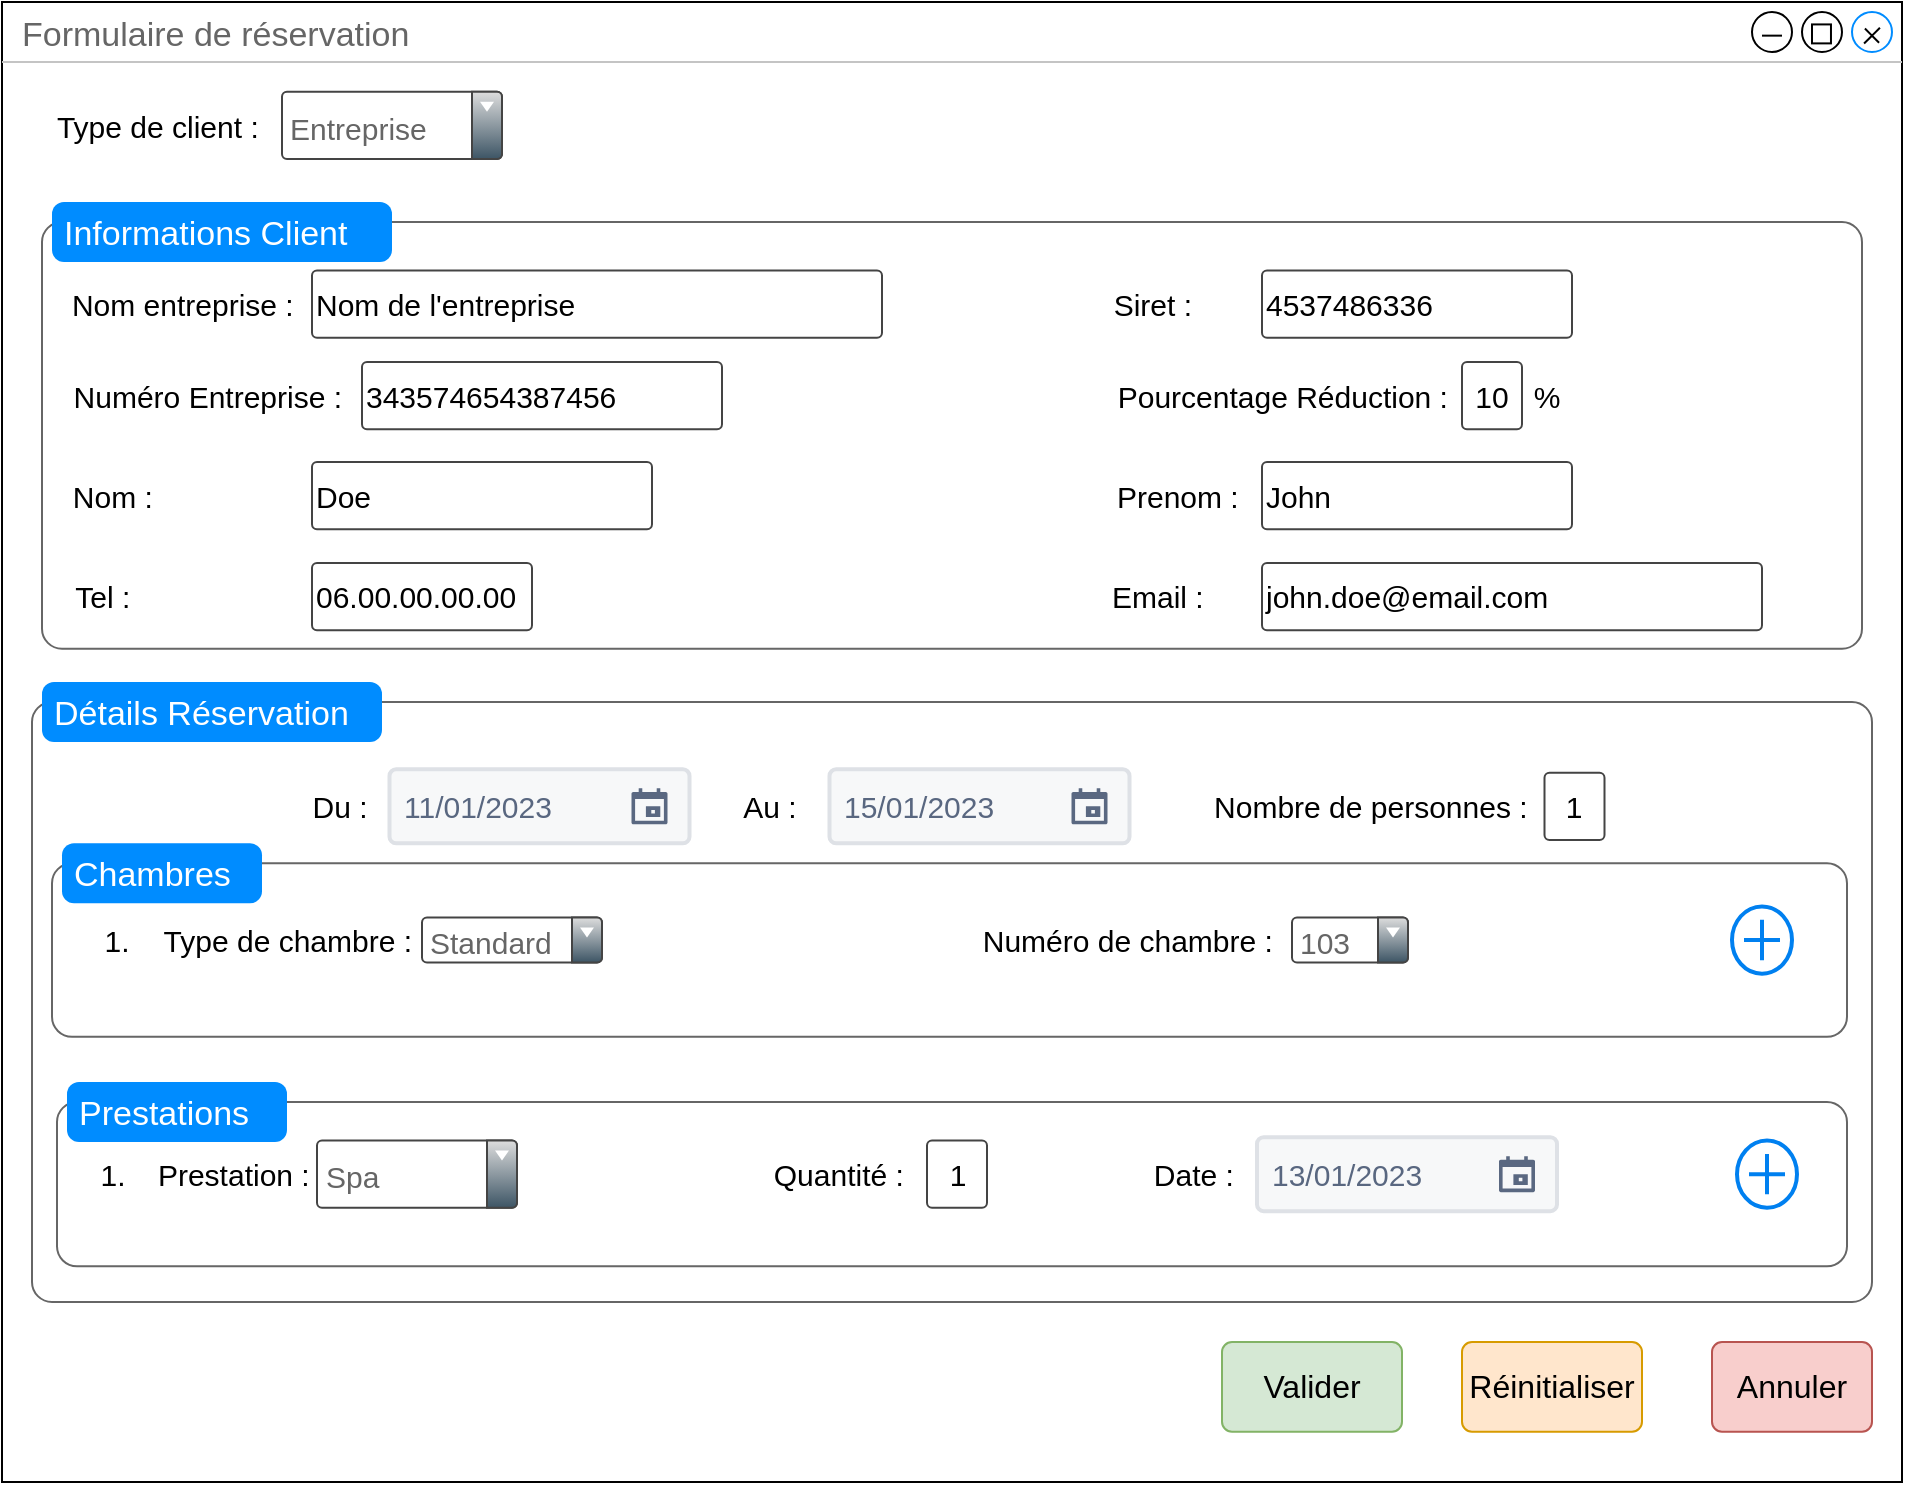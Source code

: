 <mxfile version="13.9.9" type="device"><diagram name="Page-1" id="03018318-947c-dd8e-b7a3-06fadd420f32"><mxGraphModel dx="1086" dy="806" grid="1" gridSize="10" guides="1" tooltips="1" connect="1" arrows="1" fold="1" page="1" pageScale="1" pageWidth="1100" pageHeight="850" background="#ffffff" math="0" shadow="0"><root><mxCell id="0"/><mxCell id="1" parent="0"/><mxCell id="r4gSKeEDEo47tpmT_UQy-6" value="" style="group;fontSize=12;sketch=0;" parent="1" vertex="1" connectable="0"><mxGeometry x="60" y="20" width="950" height="740" as="geometry"/></mxCell><mxCell id="r4gSKeEDEo47tpmT_UQy-1" value="Formulaire de réservation" style="strokeWidth=1;shadow=0;dashed=0;align=center;html=1;shape=mxgraph.mockup.containers.window;align=left;verticalAlign=top;spacingLeft=8;strokeColor2=#008cff;strokeColor3=#c4c4c4;fontColor=#666666;mainText=;fontSize=17;labelBackgroundColor=none;sketch=0;" parent="r4gSKeEDEo47tpmT_UQy-6" vertex="1"><mxGeometry width="950" height="740" as="geometry"/></mxCell><mxCell id="r4gSKeEDEo47tpmT_UQy-5" value="" style="shape=cross;whiteSpace=wrap;html=1;fillColor=#000000;rotation=45;size=0;sketch=0;" parent="r4gSKeEDEo47tpmT_UQy-6" vertex="1"><mxGeometry x="930" y="11.212" width="10" height="11.212" as="geometry"/></mxCell><mxCell id="r4gSKeEDEo47tpmT_UQy-7" value="" style="line;strokeWidth=1;html=1;fillColor=#000000;sketch=0;" parent="r4gSKeEDEo47tpmT_UQy-6" vertex="1"><mxGeometry x="880" y="11.212" width="10" height="11.212" as="geometry"/></mxCell><mxCell id="r4gSKeEDEo47tpmT_UQy-8" value="" style="whiteSpace=wrap;html=1;aspect=fixed;sketch=0;strokeWidth=1;fillColor=none;" parent="r4gSKeEDEo47tpmT_UQy-6" vertex="1"><mxGeometry x="905" y="11.212" width="9.487" height="9.487" as="geometry"/></mxCell><mxCell id="r4gSKeEDEo47tpmT_UQy-14" value="" style="shape=mxgraph.mockup.containers.marginRect;rectMarginTop=10;strokeColor=#666666;strokeWidth=1;dashed=0;rounded=1;arcSize=5;recursiveResize=0;sketch=0;fillColor=none;" parent="r4gSKeEDEo47tpmT_UQy-6" vertex="1"><mxGeometry x="20" y="100.001" width="910" height="223.376" as="geometry"/></mxCell><mxCell id="r4gSKeEDEo47tpmT_UQy-15" value="Informations Client" style="shape=rect;strokeColor=none;fillColor=#008cff;strokeWidth=1;dashed=0;rounded=1;arcSize=20;fontColor=#ffffff;fontSize=17;spacing=2;spacingTop=-2;align=left;autosize=1;spacingLeft=4;resizeWidth=0;resizeHeight=0;perimeter=none;sketch=0;" parent="r4gSKeEDEo47tpmT_UQy-14" vertex="1"><mxGeometry x="5" width="170" height="30" as="geometry"/></mxCell><mxCell id="7yi3wWNYiNqmUYu_t8sn-38" value="Numéro Entreprise :&amp;nbsp;" style="text;html=1;strokeColor=none;fillColor=none;align=center;verticalAlign=middle;whiteSpace=wrap;rounded=0;sketch=0;fontSize=15;" parent="r4gSKeEDEo47tpmT_UQy-14" vertex="1"><mxGeometry x="10" y="85.606" width="150" height="22.424" as="geometry"/></mxCell><mxCell id="7yi3wWNYiNqmUYu_t8sn-39" value="343574654387456" style="strokeWidth=1;html=1;shadow=0;dashed=0;shape=mxgraph.ios.iTextInput;strokeColor=#444444;buttonText=;fontSize=15;whiteSpace=wrap;align=left;sketch=0;gradientColor=none;fillColor=none;" parent="r4gSKeEDEo47tpmT_UQy-14" vertex="1"><mxGeometry x="160" y="80.0" width="180" height="33.636" as="geometry"/></mxCell><mxCell id="7yi3wWNYiNqmUYu_t8sn-40" value="Pourcentage Réduction :&amp;nbsp;" style="text;html=1;strokeColor=none;fillColor=none;align=center;verticalAlign=middle;whiteSpace=wrap;rounded=0;sketch=0;fontSize=15;" parent="r4gSKeEDEo47tpmT_UQy-14" vertex="1"><mxGeometry x="535" y="85.602" width="175" height="22.424" as="geometry"/></mxCell><mxCell id="7yi3wWNYiNqmUYu_t8sn-41" value="&lt;font style=&quot;font-size: 15px&quot;&gt;10&lt;/font&gt;" style="strokeWidth=1;html=1;shadow=0;dashed=0;shape=mxgraph.ios.iTextInput;strokeColor=#444444;buttonText=;fontSize=8;whiteSpace=wrap;align=center;sketch=0;gradientColor=none;" parent="r4gSKeEDEo47tpmT_UQy-14" vertex="1"><mxGeometry x="710" y="80.0" width="30" height="33.636" as="geometry"/></mxCell><mxCell id="7yi3wWNYiNqmUYu_t8sn-42" value="%" style="text;html=1;strokeColor=none;fillColor=none;align=center;verticalAlign=middle;whiteSpace=wrap;rounded=0;sketch=0;fontSize=15;" parent="r4gSKeEDEo47tpmT_UQy-14" vertex="1"><mxGeometry x="740" y="85.606" width="25" height="22.424" as="geometry"/></mxCell><mxCell id="7yi3wWNYiNqmUYu_t8sn-34" value="Nom entreprise :&amp;nbsp;" style="text;html=1;strokeColor=none;fillColor=none;align=center;verticalAlign=middle;whiteSpace=wrap;rounded=0;sketch=0;fontSize=15;" parent="r4gSKeEDEo47tpmT_UQy-14" vertex="1"><mxGeometry x="10" y="39.884" width="125" height="22.424" as="geometry"/></mxCell><mxCell id="7yi3wWNYiNqmUYu_t8sn-35" value="Nom de l'entreprise" style="strokeWidth=1;html=1;shadow=0;dashed=0;shape=mxgraph.ios.iTextInput;strokeColor=#444444;buttonText=;fontSize=15;whiteSpace=wrap;align=left;sketch=0;gradientColor=none;fillColor=none;" parent="r4gSKeEDEo47tpmT_UQy-14" vertex="1"><mxGeometry x="135" y="34.278" width="285" height="33.636" as="geometry"/></mxCell><mxCell id="7yi3wWNYiNqmUYu_t8sn-36" value="Siret :&amp;nbsp;" style="text;html=1;strokeColor=none;fillColor=none;align=center;verticalAlign=middle;whiteSpace=wrap;rounded=0;sketch=0;fontSize=15;" parent="r4gSKeEDEo47tpmT_UQy-14" vertex="1"><mxGeometry x="530" y="39.884" width="55" height="22.424" as="geometry"/></mxCell><mxCell id="7yi3wWNYiNqmUYu_t8sn-37" value="&lt;font style=&quot;font-size: 15px&quot;&gt;4537486336&lt;/font&gt;" style="strokeWidth=1;html=1;shadow=0;dashed=0;shape=mxgraph.ios.iTextInput;strokeColor=#444444;buttonText=;fontSize=8;whiteSpace=wrap;align=left;sketch=0;gradientColor=none;fillColor=none;" parent="r4gSKeEDEo47tpmT_UQy-14" vertex="1"><mxGeometry x="610" y="34.278" width="155" height="33.636" as="geometry"/></mxCell><mxCell id="r4gSKeEDEo47tpmT_UQy-20" value="Nom :&amp;nbsp;" style="text;html=1;strokeColor=none;fillColor=none;align=center;verticalAlign=middle;whiteSpace=wrap;rounded=0;sketch=0;fontSize=15;" parent="r4gSKeEDEo47tpmT_UQy-14" vertex="1"><mxGeometry x="10" y="135.603" width="55" height="22.424" as="geometry"/></mxCell><mxCell id="r4gSKeEDEo47tpmT_UQy-21" value="Doe" style="strokeWidth=1;html=1;shadow=0;dashed=0;shape=mxgraph.ios.iTextInput;strokeColor=#444444;buttonText=;fontSize=15;whiteSpace=wrap;align=left;sketch=0;gradientColor=none;fillColor=none;" parent="r4gSKeEDEo47tpmT_UQy-14" vertex="1"><mxGeometry x="135" y="129.997" width="170" height="33.636" as="geometry"/></mxCell><mxCell id="r4gSKeEDEo47tpmT_UQy-23" value="Prenom :&amp;nbsp;" style="text;html=1;strokeColor=none;fillColor=none;align=center;verticalAlign=middle;whiteSpace=wrap;rounded=0;sketch=0;fontSize=15;" parent="r4gSKeEDEo47tpmT_UQy-14" vertex="1"><mxGeometry x="530" y="135.6" width="80" height="22.42" as="geometry"/></mxCell><mxCell id="r4gSKeEDEo47tpmT_UQy-24" value="&lt;font style=&quot;font-size: 15px&quot;&gt;John&lt;/font&gt;" style="strokeWidth=1;html=1;shadow=0;dashed=0;shape=mxgraph.ios.iTextInput;strokeColor=#444444;buttonText=;fontSize=8;whiteSpace=wrap;align=left;sketch=0;gradientColor=none;fillColor=none;" parent="r4gSKeEDEo47tpmT_UQy-14" vertex="1"><mxGeometry x="610" y="129.997" width="155" height="33.636" as="geometry"/></mxCell><mxCell id="r4gSKeEDEo47tpmT_UQy-27" value="&lt;font style=&quot;font-size: 15px&quot;&gt;john.doe@email.com&lt;/font&gt;" style="strokeWidth=1;html=1;shadow=0;dashed=0;shape=mxgraph.ios.iTextInput;strokeColor=#444444;buttonText=;fontSize=8;whiteSpace=wrap;align=left;sketch=0;gradientColor=none;fillColor=none;" parent="r4gSKeEDEo47tpmT_UQy-14" vertex="1"><mxGeometry x="610" y="180.451" width="250" height="33.636" as="geometry"/></mxCell><mxCell id="r4gSKeEDEo47tpmT_UQy-26" value="Email :&amp;nbsp;" style="text;html=1;strokeColor=none;fillColor=none;align=center;verticalAlign=middle;whiteSpace=wrap;rounded=0;sketch=0;fontSize=15;" parent="r4gSKeEDEo47tpmT_UQy-14" vertex="1"><mxGeometry x="520" y="186.06" width="80" height="22.42" as="geometry"/></mxCell><mxCell id="r4gSKeEDEo47tpmT_UQy-25" value="06.00.00.00.00" style="strokeWidth=1;html=1;shadow=0;dashed=0;shape=mxgraph.ios.iTextInput;strokeColor=#444444;buttonText=;fontSize=15;whiteSpace=wrap;align=left;sketch=0;gradientColor=none;fillColor=none;" parent="r4gSKeEDEo47tpmT_UQy-14" vertex="1"><mxGeometry x="135" y="180.451" width="110" height="33.636" as="geometry"/></mxCell><mxCell id="r4gSKeEDEo47tpmT_UQy-22" value="Tel :&amp;nbsp;" style="text;html=1;strokeColor=none;fillColor=none;align=center;verticalAlign=middle;whiteSpace=wrap;rounded=0;sketch=0;fontSize=15;" parent="r4gSKeEDEo47tpmT_UQy-14" vertex="1"><mxGeometry x="15" y="186.057" width="35" height="22.424" as="geometry"/></mxCell><mxCell id="r4gSKeEDEo47tpmT_UQy-16" value="" style="shape=mxgraph.mockup.containers.marginRect;rectMarginTop=10;strokeColor=#666666;strokeWidth=1;dashed=0;rounded=1;arcSize=5;recursiveResize=0;sketch=0;fillColor=none;" parent="r4gSKeEDEo47tpmT_UQy-6" vertex="1"><mxGeometry x="15" y="340" width="920" height="310" as="geometry"/></mxCell><mxCell id="r4gSKeEDEo47tpmT_UQy-17" value="Détails Réservation" style="shape=rect;strokeColor=none;fillColor=#008cff;strokeWidth=1;dashed=0;rounded=1;arcSize=20;fontColor=#ffffff;fontSize=17;spacing=2;spacingTop=-2;align=left;autosize=1;spacingLeft=4;resizeWidth=0;resizeHeight=0;perimeter=none;sketch=0;" parent="r4gSKeEDEo47tpmT_UQy-16" vertex="1"><mxGeometry x="5" width="170" height="30" as="geometry"/></mxCell><mxCell id="r4gSKeEDEo47tpmT_UQy-28" value="Du :" style="text;html=1;strokeColor=none;fillColor=none;align=center;verticalAlign=middle;whiteSpace=wrap;rounded=0;sketch=0;fontSize=15;" parent="r4gSKeEDEo47tpmT_UQy-16" vertex="1"><mxGeometry x="133.75" y="50.934" width="40" height="22.424" as="geometry"/></mxCell><mxCell id="r4gSKeEDEo47tpmT_UQy-30" value="&lt;font style=&quot;font-size: 15px&quot;&gt;11/01/2023&lt;/font&gt;" style="rounded=1;arcSize=9;fillColor=#F7F8F9;align=left;spacingLeft=5;strokeColor=#DEE1E6;html=1;strokeWidth=2;fontColor=#596780;fontSize=12;sketch=0;" parent="r4gSKeEDEo47tpmT_UQy-16" vertex="1"><mxGeometry x="178.75" y="43.646" width="150" height="37.0" as="geometry"/></mxCell><mxCell id="r4gSKeEDEo47tpmT_UQy-31" value="" style="shape=mxgraph.gmdl.calendar;fillColor=#5A6881;strokeColor=none;sketch=0;" parent="r4gSKeEDEo47tpmT_UQy-30" vertex="1"><mxGeometry x="1" y="0.5" width="18" height="18" relative="1" as="geometry"><mxPoint x="-29" y="-9" as="offset"/></mxGeometry></mxCell><mxCell id="r4gSKeEDEo47tpmT_UQy-32" value="Au :" style="text;html=1;strokeColor=none;fillColor=none;align=center;verticalAlign=middle;whiteSpace=wrap;rounded=0;sketch=0;fontSize=15;" parent="r4gSKeEDEo47tpmT_UQy-16" vertex="1"><mxGeometry x="348.75" y="50.934" width="40" height="22.424" as="geometry"/></mxCell><mxCell id="r4gSKeEDEo47tpmT_UQy-33" value="&lt;font style=&quot;font-size: 15px&quot;&gt;15/01/2023&lt;/font&gt;" style="rounded=1;arcSize=9;fillColor=#F7F8F9;align=left;spacingLeft=5;strokeColor=#DEE1E6;html=1;strokeWidth=2;fontColor=#596780;fontSize=12;sketch=0;" parent="r4gSKeEDEo47tpmT_UQy-16" vertex="1"><mxGeometry x="398.75" y="43.646" width="150" height="37.0" as="geometry"/></mxCell><mxCell id="r4gSKeEDEo47tpmT_UQy-34" value="" style="shape=mxgraph.gmdl.calendar;fillColor=#5A6881;strokeColor=none;sketch=0;" parent="r4gSKeEDEo47tpmT_UQy-33" vertex="1"><mxGeometry x="1" y="0.5" width="18" height="18" relative="1" as="geometry"><mxPoint x="-29" y="-9" as="offset"/></mxGeometry></mxCell><mxCell id="r4gSKeEDEo47tpmT_UQy-35" value="Nombre de personnes :&amp;nbsp;" style="text;html=1;strokeColor=none;fillColor=none;align=center;verticalAlign=middle;whiteSpace=wrap;rounded=0;sketch=0;fontSize=15;" parent="r4gSKeEDEo47tpmT_UQy-16" vertex="1"><mxGeometry x="588.75" y="50.939" width="165" height="22.424" as="geometry"/></mxCell><mxCell id="7yi3wWNYiNqmUYu_t8sn-18" value="" style="shape=mxgraph.mockup.containers.marginRect;rectMarginTop=10;strokeColor=#666666;strokeWidth=1;dashed=0;rounded=1;arcSize=5;recursiveResize=0;fontSize=15;sketch=0;" parent="r4gSKeEDEo47tpmT_UQy-16" vertex="1"><mxGeometry x="10" y="80.64" width="897.5" height="96.75" as="geometry"/></mxCell><mxCell id="7yi3wWNYiNqmUYu_t8sn-19" value="Chambres" style="shape=rect;strokeColor=none;fillColor=#008cff;strokeWidth=1;dashed=0;rounded=1;arcSize=20;fontColor=#ffffff;fontSize=17;spacing=2;spacingTop=-2;align=left;autosize=1;spacingLeft=4;resizeWidth=0;resizeHeight=0;perimeter=none;sketch=0;" parent="7yi3wWNYiNqmUYu_t8sn-18" vertex="1"><mxGeometry x="5" width="100" height="30" as="geometry"/></mxCell><mxCell id="7yi3wWNYiNqmUYu_t8sn-20" value="Type de chambre :&amp;nbsp;" style="text;html=1;strokeColor=none;fillColor=none;align=center;verticalAlign=middle;whiteSpace=wrap;rounded=0;sketch=0;fontSize=15;" parent="7yi3wWNYiNqmUYu_t8sn-18" vertex="1"><mxGeometry x="50" y="37.163" width="140" height="22.424" as="geometry"/></mxCell><mxCell id="7yi3wWNYiNqmUYu_t8sn-27" value="&lt;span style=&quot;color: rgba(0 , 0 , 0 , 0) ; font-family: monospace ; font-size: 0px ; background-color: rgb(248 , 249 , 250)&quot;&gt;%3CmxGraphModel%3E%3Croot%3E%3CmxCell%20id%3D%220%22%2F%3E%3CmxCell%20id%3D%221%22%20parent%3D%220%22%2F%3E%3CmxCell%20id%3D%222%22%20value%3D%22Nombre%20de%20personnes%20%3A%26amp%3Bnbsp%3B%22%20style%3D%22text%3Bhtml%3D1%3BstrokeColor%3Dnone%3BfillColor%3Dnone%3Balign%3Dcenter%3BverticalAlign%3Dmiddle%3BwhiteSpace%3Dwrap%3Brounded%3D0%3Bsketch%3D0%3BfontSize%3D15%3B%22%20vertex%3D%221%22%20parent%3D%221%22%3E%3CmxGeometry%20x%3D%2287.5%22%20y%3D%22480%22%20width%3D%22165%22%20height%3D%2220%22%20as%3D%22geometry%22%2F%3E%3C%2FmxCell%3E%3C%2Froot%3E%3C%2FmxGraphModel%3E&lt;/span&gt;" style="html=1;verticalLabelPosition=bottom;align=center;labelBackgroundColor=#ffffff;verticalAlign=top;strokeWidth=2;strokeColor=#0080F0;shadow=0;dashed=0;shape=mxgraph.ios7.icons.add;fontSize=15;sketch=0;" parent="7yi3wWNYiNqmUYu_t8sn-18" vertex="1"><mxGeometry x="840" y="31.557" width="30" height="33.636" as="geometry"/></mxCell><mxCell id="7yi3wWNYiNqmUYu_t8sn-28" value="&lt;font style=&quot;font-size: 15px&quot;&gt;Standard&lt;/font&gt;" style="strokeWidth=1;html=1;shadow=0;dashed=0;shape=mxgraph.ios.iComboBox;spacingTop=2;spacingLeft=2;align=left;strokeColor=#444444;fontColor=#666666;buttonText=;fontSize=8;fillColor=#dddddd;fillColor2=#3D5565;sketch=0;" parent="7yi3wWNYiNqmUYu_t8sn-18" vertex="1"><mxGeometry x="185" y="37.163" width="90" height="22.424" as="geometry"/></mxCell><mxCell id="7yi3wWNYiNqmUYu_t8sn-29" value="Numéro de chambre :&amp;nbsp;" style="text;html=1;strokeColor=none;fillColor=none;align=center;verticalAlign=middle;whiteSpace=wrap;rounded=0;sketch=0;fontSize=15;" parent="7yi3wWNYiNqmUYu_t8sn-18" vertex="1"><mxGeometry x="460" y="37.163" width="160" height="22.424" as="geometry"/></mxCell><mxCell id="7yi3wWNYiNqmUYu_t8sn-30" value="&lt;font style=&quot;font-size: 15px&quot;&gt;103&lt;/font&gt;" style="strokeWidth=1;html=1;shadow=0;dashed=0;shape=mxgraph.ios.iComboBox;spacingTop=2;spacingLeft=2;align=left;strokeColor=#444444;fontColor=#666666;buttonText=;fontSize=8;fillColor=#dddddd;fillColor2=#3D5565;sketch=0;" parent="7yi3wWNYiNqmUYu_t8sn-18" vertex="1"><mxGeometry x="620" y="37.163" width="58" height="22.424" as="geometry"/></mxCell><mxCell id="xDcs0ZGGo0ji192nAdlt-1" value="1." style="text;html=1;strokeColor=none;fillColor=none;align=center;verticalAlign=middle;whiteSpace=wrap;rounded=0;sketch=0;fontSize=15;" vertex="1" parent="7yi3wWNYiNqmUYu_t8sn-18"><mxGeometry x="15" y="37.158" width="35" height="22.424" as="geometry"/></mxCell><mxCell id="7yi3wWNYiNqmUYu_t8sn-33" value="&lt;font style=&quot;font-size: 15px&quot;&gt;1&lt;/font&gt;" style="strokeWidth=1;html=1;shadow=0;dashed=0;shape=mxgraph.ios.iTextInput;strokeColor=#444444;buttonText=;fontSize=8;whiteSpace=wrap;align=center;sketch=0;gradientColor=none;fillColor=none;" parent="r4gSKeEDEo47tpmT_UQy-16" vertex="1"><mxGeometry x="756.25" y="45.333" width="30" height="33.636" as="geometry"/></mxCell><mxCell id="7yi3wWNYiNqmUYu_t8sn-6" value="" style="shape=mxgraph.mockup.containers.marginRect;rectMarginTop=10;strokeColor=#666666;strokeWidth=1;dashed=0;rounded=1;arcSize=5;recursiveResize=0;sketch=0;" parent="r4gSKeEDEo47tpmT_UQy-16" vertex="1"><mxGeometry x="12.5" y="200.0" width="895" height="92.16" as="geometry"/></mxCell><mxCell id="7yi3wWNYiNqmUYu_t8sn-7" value="Prestations" style="shape=rect;strokeColor=none;fillColor=#008cff;strokeWidth=1;dashed=0;rounded=1;arcSize=20;fontColor=#ffffff;fontSize=17;spacing=2;spacingTop=-2;align=left;autosize=1;spacingLeft=4;resizeWidth=0;resizeHeight=0;perimeter=none;sketch=0;" parent="7yi3wWNYiNqmUYu_t8sn-6" vertex="1"><mxGeometry x="5" width="110" height="30" as="geometry"/></mxCell><mxCell id="7yi3wWNYiNqmUYu_t8sn-9" value="Prestation :&amp;nbsp;" style="text;html=1;strokeColor=none;fillColor=none;align=center;verticalAlign=middle;whiteSpace=wrap;rounded=0;sketch=0;fontSize=15;" parent="7yi3wWNYiNqmUYu_t8sn-6" vertex="1"><mxGeometry x="45" y="34.868" width="90" height="22.424" as="geometry"/></mxCell><mxCell id="7yi3wWNYiNqmUYu_t8sn-10" value="Quantité :&amp;nbsp;" style="text;html=1;strokeColor=none;fillColor=none;align=center;verticalAlign=middle;whiteSpace=wrap;rounded=0;sketch=0;fontSize=15;" parent="7yi3wWNYiNqmUYu_t8sn-6" vertex="1"><mxGeometry x="355" y="34.868" width="75" height="22.424" as="geometry"/></mxCell><mxCell id="7yi3wWNYiNqmUYu_t8sn-13" value="&lt;font style=&quot;font-size: 15px&quot;&gt;1&lt;/font&gt;" style="strokeWidth=1;html=1;shadow=0;dashed=0;shape=mxgraph.ios.iTextInput;strokeColor=#444444;buttonText=;fontSize=8;whiteSpace=wrap;align=center;sketch=0;gradientColor=none;fillColor=none;" parent="7yi3wWNYiNqmUYu_t8sn-6" vertex="1"><mxGeometry x="435" y="29.262" width="30" height="33.636" as="geometry"/></mxCell><mxCell id="7yi3wWNYiNqmUYu_t8sn-14" value="&lt;font style=&quot;font-size: 15px&quot;&gt;Spa&lt;/font&gt;" style="strokeWidth=1;html=1;shadow=0;dashed=0;shape=mxgraph.ios.iComboBox;spacingTop=2;spacingLeft=2;align=left;strokeColor=#444444;fontColor=#666666;buttonText=;fontSize=8;fillColor=#dddddd;fillColor2=#3D5565;sketch=0;" parent="7yi3wWNYiNqmUYu_t8sn-6" vertex="1"><mxGeometry x="130" y="29.262" width="100" height="33.636" as="geometry"/></mxCell><mxCell id="7yi3wWNYiNqmUYu_t8sn-15" value="Date :&amp;nbsp;" style="text;html=1;strokeColor=none;fillColor=none;align=center;verticalAlign=middle;whiteSpace=wrap;rounded=0;sketch=0;fontSize=15;" parent="7yi3wWNYiNqmUYu_t8sn-6" vertex="1"><mxGeometry x="545" y="34.868" width="50" height="22.424" as="geometry"/></mxCell><mxCell id="7yi3wWNYiNqmUYu_t8sn-16" value="&lt;font style=&quot;font-size: 15px&quot;&gt;13/01/2023&lt;/font&gt;" style="rounded=1;arcSize=9;fillColor=#F7F8F9;align=left;spacingLeft=5;strokeColor=#DEE1E6;html=1;strokeWidth=2;fontColor=#596780;fontSize=12;sketch=0;" parent="7yi3wWNYiNqmUYu_t8sn-6" vertex="1"><mxGeometry x="600" y="27.58" width="150" height="37" as="geometry"/></mxCell><mxCell id="7yi3wWNYiNqmUYu_t8sn-17" value="" style="shape=mxgraph.gmdl.calendar;fillColor=#5A6881;strokeColor=none;sketch=0;" parent="7yi3wWNYiNqmUYu_t8sn-16" vertex="1"><mxGeometry x="1" y="0.5" width="18" height="18" relative="1" as="geometry"><mxPoint x="-29" y="-9" as="offset"/></mxGeometry></mxCell><mxCell id="7yi3wWNYiNqmUYu_t8sn-21" value="&lt;span style=&quot;color: rgba(0 , 0 , 0 , 0) ; font-family: monospace ; font-size: 0px ; background-color: rgb(248 , 249 , 250)&quot;&gt;%3CmxGraphModel%3E%3Croot%3E%3CmxCell%20id%3D%220%22%2F%3E%3CmxCell%20id%3D%221%22%20parent%3D%220%22%2F%3E%3CmxCell%20id%3D%222%22%20value%3D%22Nombre%20de%20personnes%20%3A%26amp%3Bnbsp%3B%22%20style%3D%22text%3Bhtml%3D1%3BstrokeColor%3Dnone%3BfillColor%3Dnone%3Balign%3Dcenter%3BverticalAlign%3Dmiddle%3BwhiteSpace%3Dwrap%3Brounded%3D0%3Bsketch%3D0%3BfontSize%3D15%3B%22%20vertex%3D%221%22%20parent%3D%221%22%3E%3CmxGeometry%20x%3D%2287.5%22%20y%3D%22480%22%20width%3D%22165%22%20height%3D%2220%22%20as%3D%22geometry%22%2F%3E%3C%2FmxCell%3E%3C%2Froot%3E%3C%2FmxGraphModel%3E&lt;/span&gt;" style="html=1;verticalLabelPosition=bottom;align=center;labelBackgroundColor=#ffffff;verticalAlign=top;strokeWidth=2;strokeColor=#0080F0;shadow=0;dashed=0;shape=mxgraph.ios7.icons.add;fontSize=15;sketch=0;" parent="7yi3wWNYiNqmUYu_t8sn-6" vertex="1"><mxGeometry x="840" y="29.262" width="30" height="33.636" as="geometry"/></mxCell><mxCell id="xDcs0ZGGo0ji192nAdlt-2" value="1." style="text;html=1;strokeColor=none;fillColor=none;align=center;verticalAlign=middle;whiteSpace=wrap;rounded=0;sketch=0;fontSize=15;" vertex="1" parent="7yi3wWNYiNqmUYu_t8sn-6"><mxGeometry x="10" y="34.868" width="35" height="22.424" as="geometry"/></mxCell><mxCell id="7yi3wWNYiNqmUYu_t8sn-23" value="Valider" style="html=1;shadow=0;dashed=0;shape=mxgraph.bootstrap.rrect;rSize=5;strokeColor=#82b366;strokeWidth=1;fillColor=#d5e8d4;whiteSpace=wrap;align=center;verticalAlign=middle;spacingLeft=0;fontStyle=0;fontSize=16;spacing=5;sketch=0;" parent="r4gSKeEDEo47tpmT_UQy-6" vertex="1"><mxGeometry x="610" y="669.997" width="90" height="44.848" as="geometry"/></mxCell><mxCell id="7yi3wWNYiNqmUYu_t8sn-24" value="Réinitialiser" style="html=1;shadow=0;dashed=0;shape=mxgraph.bootstrap.rrect;rSize=5;strokeColor=#d79b00;strokeWidth=1;fillColor=#ffe6cc;whiteSpace=wrap;align=center;verticalAlign=middle;spacingLeft=0;fontStyle=0;fontSize=16;spacing=5;sketch=0;" parent="r4gSKeEDEo47tpmT_UQy-6" vertex="1"><mxGeometry x="730" y="669.997" width="90" height="44.848" as="geometry"/></mxCell><mxCell id="7yi3wWNYiNqmUYu_t8sn-25" value="Annuler" style="html=1;shadow=0;dashed=0;shape=mxgraph.bootstrap.rrect;rSize=5;strokeColor=#b85450;strokeWidth=1;fillColor=#f8cecc;whiteSpace=wrap;align=center;verticalAlign=middle;spacingLeft=0;fontStyle=0;fontSize=16;spacing=5;sketch=0;" parent="r4gSKeEDEo47tpmT_UQy-6" vertex="1"><mxGeometry x="855" y="669.997" width="80" height="44.848" as="geometry"/></mxCell><mxCell id="7yi3wWNYiNqmUYu_t8sn-31" value="Type de client :&amp;nbsp;" style="text;html=1;strokeColor=none;fillColor=none;align=center;verticalAlign=middle;whiteSpace=wrap;rounded=0;sketch=0;fontSize=15;" parent="r4gSKeEDEo47tpmT_UQy-6" vertex="1"><mxGeometry x="20" y="50.455" width="120" height="22.424" as="geometry"/></mxCell><mxCell id="7yi3wWNYiNqmUYu_t8sn-32" value="&lt;font style=&quot;font-size: 15px&quot;&gt;Entreprise&lt;/font&gt;" style="strokeWidth=1;html=1;shadow=0;dashed=0;shape=mxgraph.ios.iComboBox;spacingTop=2;spacingLeft=2;align=left;strokeColor=#444444;fontColor=#666666;buttonText=;fontSize=8;fillColor=#dddddd;fillColor2=#3D5565;sketch=0;" parent="r4gSKeEDEo47tpmT_UQy-6" vertex="1"><mxGeometry x="140" y="44.848" width="110" height="33.636" as="geometry"/></mxCell></root></mxGraphModel></diagram></mxfile>